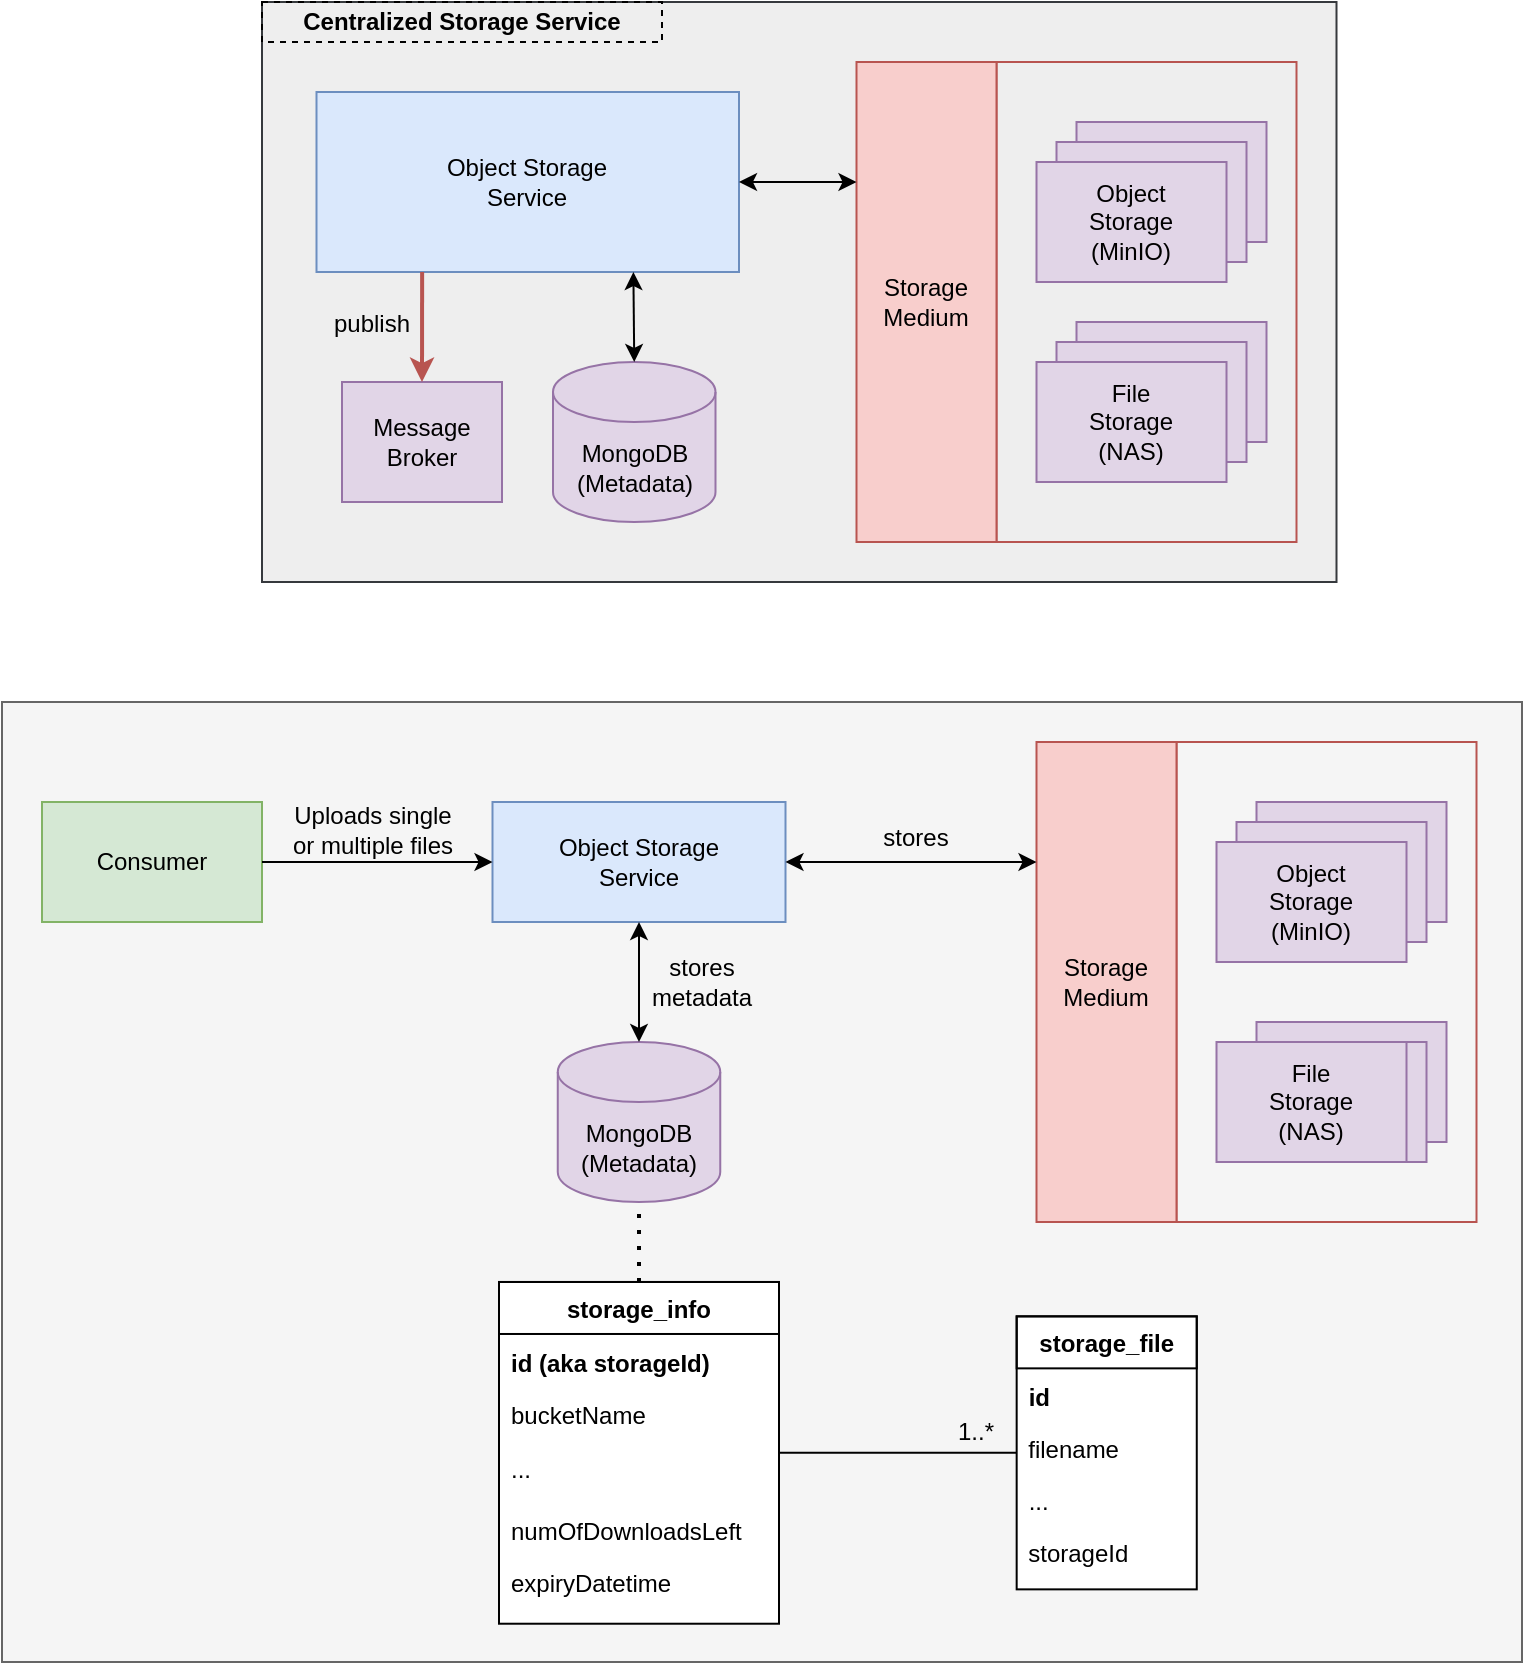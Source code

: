 <mxfile version="14.7.4" type="device"><diagram id="gi-ycD_OpRkMof07d4Xr" name="Page-1"><mxGraphModel dx="1399" dy="707" grid="1" gridSize="10" guides="1" tooltips="1" connect="1" arrows="1" fold="1" page="1" pageScale="1" pageWidth="850" pageHeight="1100" math="0" shadow="0"><root><mxCell id="0"/><mxCell id="1" parent="0"/><mxCell id="52O66GTAY4KyctBZuw4A-87" value="" style="rounded=0;whiteSpace=wrap;html=1;strokeColor=#666666;align=center;fillColor=#f5f5f5;fontColor=#333333;" vertex="1" parent="1"><mxGeometry x="40" y="370" width="760" height="480" as="geometry"/></mxCell><mxCell id="52O66GTAY4KyctBZuw4A-1" value="" style="rounded=0;whiteSpace=wrap;html=1;strokeColor=#36393d;strokeWidth=1;fillColor=#eeeeee;align=center;" vertex="1" parent="1"><mxGeometry x="170" y="20" width="537.25" height="290" as="geometry"/></mxCell><mxCell id="52O66GTAY4KyctBZuw4A-2" value="" style="rounded=0;whiteSpace=wrap;html=1;strokeColor=#b85450;fillColor=none;" vertex="1" parent="1"><mxGeometry x="537.25" y="50" width="150" height="240" as="geometry"/></mxCell><mxCell id="52O66GTAY4KyctBZuw4A-3" value="Object Storage&lt;br&gt;Service" style="rounded=0;whiteSpace=wrap;html=1;fillColor=#dae8fc;strokeColor=#6c8ebf;" vertex="1" parent="1"><mxGeometry x="197.25" y="65" width="211.25" height="90" as="geometry"/></mxCell><mxCell id="52O66GTAY4KyctBZuw4A-4" value="MongoDB&lt;br&gt;(Metadata)" style="shape=cylinder3;whiteSpace=wrap;html=1;boundedLbl=1;backgroundOutline=1;size=15;fillColor=#e1d5e7;strokeColor=#9673a6;" vertex="1" parent="1"><mxGeometry x="315.5" y="200" width="81.25" height="80" as="geometry"/></mxCell><mxCell id="52O66GTAY4KyctBZuw4A-5" value="" style="group" vertex="1" connectable="0" parent="1"><mxGeometry x="557.25" y="180" width="115" height="80" as="geometry"/></mxCell><mxCell id="52O66GTAY4KyctBZuw4A-6" value="MinIO&lt;br&gt;Cluster" style="rounded=0;whiteSpace=wrap;html=1;fillColor=#e1d5e7;strokeColor=#9673a6;" vertex="1" parent="52O66GTAY4KyctBZuw4A-5"><mxGeometry x="20" width="95" height="60" as="geometry"/></mxCell><mxCell id="52O66GTAY4KyctBZuw4A-7" value="MinIO&lt;br&gt;Cluster" style="rounded=0;whiteSpace=wrap;html=1;fillColor=#e1d5e7;strokeColor=#9673a6;" vertex="1" parent="52O66GTAY4KyctBZuw4A-5"><mxGeometry x="10" y="10" width="95" height="60" as="geometry"/></mxCell><mxCell id="52O66GTAY4KyctBZuw4A-8" value="&lt;div&gt;File&lt;/div&gt;&lt;div&gt;Storage&lt;/div&gt;&lt;div&gt;(NAS)&lt;br&gt;&lt;/div&gt;" style="rounded=0;whiteSpace=wrap;html=1;fillColor=#e1d5e7;strokeColor=#9673a6;" vertex="1" parent="52O66GTAY4KyctBZuw4A-5"><mxGeometry y="20" width="95" height="60" as="geometry"/></mxCell><mxCell id="52O66GTAY4KyctBZuw4A-9" value="" style="group" vertex="1" connectable="0" parent="1"><mxGeometry x="557.25" y="80" width="115" height="80" as="geometry"/></mxCell><mxCell id="52O66GTAY4KyctBZuw4A-10" value="MinIO&lt;br&gt;Cluster" style="rounded=0;whiteSpace=wrap;html=1;fillColor=#e1d5e7;strokeColor=#9673a6;" vertex="1" parent="52O66GTAY4KyctBZuw4A-9"><mxGeometry x="20" width="95" height="60" as="geometry"/></mxCell><mxCell id="52O66GTAY4KyctBZuw4A-11" value="MinIO&lt;br&gt;Cluster" style="rounded=0;whiteSpace=wrap;html=1;fillColor=#e1d5e7;strokeColor=#9673a6;" vertex="1" parent="52O66GTAY4KyctBZuw4A-9"><mxGeometry x="10" y="10" width="95" height="60" as="geometry"/></mxCell><mxCell id="52O66GTAY4KyctBZuw4A-12" value="&lt;div&gt;Object&lt;/div&gt;&lt;div&gt;Storage&lt;/div&gt;&lt;div&gt;(MinIO)&lt;/div&gt;" style="rounded=0;whiteSpace=wrap;html=1;fillColor=#e1d5e7;strokeColor=#9673a6;" vertex="1" parent="52O66GTAY4KyctBZuw4A-9"><mxGeometry y="20" width="95" height="60" as="geometry"/></mxCell><mxCell id="52O66GTAY4KyctBZuw4A-13" value="&lt;div&gt;Storage&lt;/div&gt;&lt;div&gt;Medium&lt;br&gt;&lt;/div&gt;" style="rounded=0;whiteSpace=wrap;html=1;fillColor=#f8cecc;strokeColor=#b85450;" vertex="1" parent="1"><mxGeometry x="467.25" y="50" width="70" height="240" as="geometry"/></mxCell><mxCell id="52O66GTAY4KyctBZuw4A-14" value="" style="endArrow=classic;startArrow=classic;html=1;exitX=1;exitY=0.5;exitDx=0;exitDy=0;entryX=0;entryY=0.25;entryDx=0;entryDy=0;" edge="1" parent="1" source="52O66GTAY4KyctBZuw4A-3" target="52O66GTAY4KyctBZuw4A-13"><mxGeometry width="50" height="50" relative="1" as="geometry"><mxPoint x="267.25" y="135" as="sourcePoint"/><mxPoint x="317.25" y="85" as="targetPoint"/></mxGeometry></mxCell><mxCell id="52O66GTAY4KyctBZuw4A-15" value="&lt;div&gt;Centralized Storage Service&lt;br&gt;&lt;/div&gt;" style="text;html=1;fillColor=none;align=center;verticalAlign=middle;whiteSpace=wrap;rounded=0;dashed=1;strokeColor=#000000;fontStyle=1" vertex="1" parent="1"><mxGeometry x="170" y="20" width="200" height="20" as="geometry"/></mxCell><mxCell id="52O66GTAY4KyctBZuw4A-16" value="" style="endArrow=classic;startArrow=classic;html=1;exitX=0.5;exitY=0;exitDx=0;exitDy=0;exitPerimeter=0;entryX=0.75;entryY=1;entryDx=0;entryDy=0;" edge="1" parent="1" source="52O66GTAY4KyctBZuw4A-4" target="52O66GTAY4KyctBZuw4A-3"><mxGeometry width="50" height="50" relative="1" as="geometry"><mxPoint x="437.25" y="220" as="sourcePoint"/><mxPoint x="377.25" y="170" as="targetPoint"/></mxGeometry></mxCell><mxCell id="52O66GTAY4KyctBZuw4A-17" value="&lt;div&gt;Message&lt;/div&gt;&lt;div&gt;Broker&lt;br&gt;&lt;/div&gt;" style="rounded=0;whiteSpace=wrap;html=1;strokeColor=#9673a6;strokeWidth=1;align=center;fillColor=#e1d5e7;" vertex="1" parent="1"><mxGeometry x="210" y="210" width="80" height="60" as="geometry"/></mxCell><mxCell id="52O66GTAY4KyctBZuw4A-18" value="" style="endArrow=classic;html=1;exitX=0.25;exitY=1;exitDx=0;exitDy=0;entryX=0.5;entryY=0;entryDx=0;entryDy=0;fillColor=#f8cecc;strokeColor=#b85450;strokeWidth=2;" edge="1" parent="1" source="52O66GTAY4KyctBZuw4A-3" target="52O66GTAY4KyctBZuw4A-17"><mxGeometry width="50" height="50" relative="1" as="geometry"><mxPoint x="357.25" y="260" as="sourcePoint"/><mxPoint x="137.25" y="230" as="targetPoint"/></mxGeometry></mxCell><mxCell id="52O66GTAY4KyctBZuw4A-19" value="publish" style="text;html=1;strokeColor=none;fillColor=none;align=center;verticalAlign=middle;whiteSpace=wrap;rounded=0;" vertex="1" parent="1"><mxGeometry x="205.25" y="171" width="40" height="20" as="geometry"/></mxCell><mxCell id="52O66GTAY4KyctBZuw4A-20" value="Object Storage&lt;br&gt;Service" style="rounded=0;whiteSpace=wrap;html=1;fillColor=#dae8fc;strokeColor=#6c8ebf;" vertex="1" parent="1"><mxGeometry x="285.25" y="420" width="146.5" height="60" as="geometry"/></mxCell><mxCell id="52O66GTAY4KyctBZuw4A-21" value="" style="rounded=0;whiteSpace=wrap;html=1;strokeColor=#b85450;fillColor=none;" vertex="1" parent="1"><mxGeometry x="627.25" y="390" width="150" height="240" as="geometry"/></mxCell><mxCell id="52O66GTAY4KyctBZuw4A-22" value="" style="group" vertex="1" connectable="0" parent="1"><mxGeometry x="647.25" y="530" width="115" height="80" as="geometry"/></mxCell><mxCell id="52O66GTAY4KyctBZuw4A-23" value="MinIO&lt;br&gt;Cluster" style="rounded=0;whiteSpace=wrap;html=1;fillColor=#e1d5e7;strokeColor=#9673a6;" vertex="1" parent="52O66GTAY4KyctBZuw4A-22"><mxGeometry x="20" width="95" height="60" as="geometry"/></mxCell><mxCell id="52O66GTAY4KyctBZuw4A-24" value="MinIO&lt;br&gt;Cluster" style="rounded=0;whiteSpace=wrap;html=1;fillColor=#e1d5e7;strokeColor=#9673a6;" vertex="1" parent="52O66GTAY4KyctBZuw4A-22"><mxGeometry x="10" y="10" width="95" height="60" as="geometry"/></mxCell><mxCell id="52O66GTAY4KyctBZuw4A-25" value="&lt;div&gt;File&lt;/div&gt;&lt;div&gt;Storage&lt;/div&gt;&lt;div&gt;(NAS)&lt;br&gt;&lt;/div&gt;" style="rounded=0;whiteSpace=wrap;html=1;fillColor=#e1d5e7;strokeColor=#9673a6;" vertex="1" parent="52O66GTAY4KyctBZuw4A-22"><mxGeometry y="10" width="95" height="60" as="geometry"/></mxCell><mxCell id="52O66GTAY4KyctBZuw4A-26" value="" style="group" vertex="1" connectable="0" parent="1"><mxGeometry x="647.25" y="420" width="115" height="80" as="geometry"/></mxCell><mxCell id="52O66GTAY4KyctBZuw4A-27" value="MinIO&lt;br&gt;Cluster" style="rounded=0;whiteSpace=wrap;html=1;fillColor=#e1d5e7;strokeColor=#9673a6;" vertex="1" parent="52O66GTAY4KyctBZuw4A-26"><mxGeometry x="20" width="95" height="60" as="geometry"/></mxCell><mxCell id="52O66GTAY4KyctBZuw4A-28" value="MinIO&lt;br&gt;Cluster" style="rounded=0;whiteSpace=wrap;html=1;fillColor=#e1d5e7;strokeColor=#9673a6;" vertex="1" parent="52O66GTAY4KyctBZuw4A-26"><mxGeometry x="10" y="10" width="95" height="60" as="geometry"/></mxCell><mxCell id="52O66GTAY4KyctBZuw4A-29" value="&lt;div&gt;Object&lt;/div&gt;&lt;div&gt;Storage&lt;/div&gt;&lt;div&gt;(MinIO)&lt;/div&gt;" style="rounded=0;whiteSpace=wrap;html=1;fillColor=#e1d5e7;strokeColor=#9673a6;" vertex="1" parent="52O66GTAY4KyctBZuw4A-26"><mxGeometry y="20" width="95" height="60" as="geometry"/></mxCell><mxCell id="52O66GTAY4KyctBZuw4A-30" value="&lt;div&gt;Storage&lt;/div&gt;&lt;div&gt;Medium&lt;br&gt;&lt;/div&gt;" style="rounded=0;whiteSpace=wrap;html=1;fillColor=#f8cecc;strokeColor=#b85450;" vertex="1" parent="1"><mxGeometry x="557.25" y="390" width="70" height="240" as="geometry"/></mxCell><mxCell id="52O66GTAY4KyctBZuw4A-31" value="" style="endArrow=classic;startArrow=classic;html=1;entryX=0;entryY=0.25;entryDx=0;entryDy=0;exitX=1;exitY=0.5;exitDx=0;exitDy=0;" edge="1" parent="1" source="52O66GTAY4KyctBZuw4A-20" target="52O66GTAY4KyctBZuw4A-30"><mxGeometry width="50" height="50" relative="1" as="geometry"><mxPoint x="500" y="490" as="sourcePoint"/><mxPoint x="550" y="440" as="targetPoint"/></mxGeometry></mxCell><mxCell id="52O66GTAY4KyctBZuw4A-32" value="stores" style="text;html=1;strokeColor=none;fillColor=none;align=center;verticalAlign=middle;whiteSpace=wrap;rounded=0;" vertex="1" parent="1"><mxGeometry x="476.75" y="428" width="40" height="20" as="geometry"/></mxCell><mxCell id="52O66GTAY4KyctBZuw4A-33" value="MongoDB&lt;br&gt;(Metadata)" style="shape=cylinder3;whiteSpace=wrap;html=1;boundedLbl=1;backgroundOutline=1;size=15;fillColor=#e1d5e7;strokeColor=#9673a6;" vertex="1" parent="1"><mxGeometry x="317.88" y="540" width="81.25" height="80" as="geometry"/></mxCell><mxCell id="52O66GTAY4KyctBZuw4A-59" value="" style="endArrow=classic;startArrow=classic;html=1;entryX=0.5;entryY=1;entryDx=0;entryDy=0;exitX=0.5;exitY=0;exitDx=0;exitDy=0;exitPerimeter=0;" edge="1" parent="1" source="52O66GTAY4KyctBZuw4A-33" target="52O66GTAY4KyctBZuw4A-20"><mxGeometry width="50" height="50" relative="1" as="geometry"><mxPoint x="400" y="630" as="sourcePoint"/><mxPoint x="450" y="580" as="targetPoint"/></mxGeometry></mxCell><mxCell id="52O66GTAY4KyctBZuw4A-60" value="stores&lt;br&gt;metadata" style="text;html=1;strokeColor=none;fillColor=none;align=center;verticalAlign=middle;whiteSpace=wrap;rounded=0;" vertex="1" parent="1"><mxGeometry x="370" y="500" width="40" height="20" as="geometry"/></mxCell><mxCell id="52O66GTAY4KyctBZuw4A-62" value="" style="endArrow=none;dashed=1;html=1;dashPattern=1 3;strokeWidth=2;exitX=0.5;exitY=0;exitDx=0;exitDy=0;entryX=0.5;entryY=1;entryDx=0;entryDy=0;entryPerimeter=0;" edge="1" parent="1" source="52O66GTAY4KyctBZuw4A-43" target="52O66GTAY4KyctBZuw4A-33"><mxGeometry width="50" height="50" relative="1" as="geometry"><mxPoint x="430" y="720" as="sourcePoint"/><mxPoint x="380" y="610" as="targetPoint"/></mxGeometry></mxCell><mxCell id="52O66GTAY4KyctBZuw4A-64" value="Consumer" style="rounded=0;whiteSpace=wrap;html=1;fillColor=#d5e8d4;strokeColor=#82b366;" vertex="1" parent="1"><mxGeometry x="60" y="420" width="110" height="60" as="geometry"/></mxCell><mxCell id="52O66GTAY4KyctBZuw4A-65" value="" style="endArrow=classic;html=1;entryX=0;entryY=0.5;entryDx=0;entryDy=0;exitX=1;exitY=0.5;exitDx=0;exitDy=0;" edge="1" parent="1" source="52O66GTAY4KyctBZuw4A-64" target="52O66GTAY4KyctBZuw4A-20"><mxGeometry width="50" height="50" relative="1" as="geometry"><mxPoint x="170" y="440" as="sourcePoint"/><mxPoint x="250" y="660" as="targetPoint"/></mxGeometry></mxCell><mxCell id="52O66GTAY4KyctBZuw4A-67" value="Uploads single or multiple files" style="text;html=1;strokeColor=none;fillColor=none;align=center;verticalAlign=middle;whiteSpace=wrap;rounded=0;" vertex="1" parent="1"><mxGeometry x="180" y="424" width="91" height="20" as="geometry"/></mxCell><mxCell id="52O66GTAY4KyctBZuw4A-84" value="" style="endArrow=none;html=1;exitX=1;exitY=0.5;exitDx=0;exitDy=0;entryX=0;entryY=0.5;entryDx=0;entryDy=0;" edge="1" parent="1" source="52O66GTAY4KyctBZuw4A-43" target="52O66GTAY4KyctBZuw4A-71"><mxGeometry width="50" height="50" relative="1" as="geometry"><mxPoint x="460" y="801" as="sourcePoint"/><mxPoint x="470" y="731" as="targetPoint"/></mxGeometry></mxCell><mxCell id="52O66GTAY4KyctBZuw4A-86" value="1..*" style="text;html=1;strokeColor=none;fillColor=none;align=center;verticalAlign=middle;whiteSpace=wrap;rounded=0;" vertex="1" parent="1"><mxGeometry x="507.13" y="725" width="40" height="20" as="geometry"/></mxCell><mxCell id="52O66GTAY4KyctBZuw4A-88" value="" style="group" vertex="1" connectable="0" parent="1"><mxGeometry x="547.13" y="677.18" width="90.25" height="136.5" as="geometry"/></mxCell><mxCell id="52O66GTAY4KyctBZuw4A-71" value="" style="rounded=0;whiteSpace=wrap;html=1;" vertex="1" parent="52O66GTAY4KyctBZuw4A-88"><mxGeometry x="0.205" width="90.045" height="136.5" as="geometry"/></mxCell><mxCell id="52O66GTAY4KyctBZuw4A-75" value="..." style="text;strokeColor=none;fillColor=none;align=left;verticalAlign=top;spacingLeft=4;spacingRight=4;overflow=hidden;rotatable=0;points=[[0,0.5],[1,0.5]];portConstraint=eastwest;" vertex="1" parent="52O66GTAY4KyctBZuw4A-88"><mxGeometry x="0.205" y="79" width="90.045" height="26" as="geometry"/></mxCell><mxCell id="52O66GTAY4KyctBZuw4A-76" value="storage_file" style="text;fillColor=none;align=center;verticalAlign=top;spacingLeft=4;spacingRight=4;overflow=hidden;rotatable=0;points=[[0,0.5],[1,0.5]];portConstraint=eastwest;fontStyle=1;strokeColor=#000000;" vertex="1" parent="52O66GTAY4KyctBZuw4A-88"><mxGeometry x="0.205" width="90.045" height="26" as="geometry"/></mxCell><mxCell id="52O66GTAY4KyctBZuw4A-77" value="id" style="text;strokeColor=none;fillColor=none;align=left;verticalAlign=top;spacingLeft=4;spacingRight=4;overflow=hidden;rotatable=0;points=[[0,0.5],[1,0.5]];portConstraint=eastwest;fontStyle=1" vertex="1" parent="52O66GTAY4KyctBZuw4A-88"><mxGeometry x="0.205" y="27" width="90.045" height="26" as="geometry"/></mxCell><mxCell id="52O66GTAY4KyctBZuw4A-79" value="filename" style="text;strokeColor=none;fillColor=none;align=left;verticalAlign=top;spacingLeft=4;spacingRight=4;overflow=hidden;rotatable=0;points=[[0,0.5],[1,0.5]];portConstraint=eastwest;" vertex="1" parent="52O66GTAY4KyctBZuw4A-88"><mxGeometry y="53" width="90.045" height="26" as="geometry"/></mxCell><mxCell id="52O66GTAY4KyctBZuw4A-80" value="storageId" style="text;strokeColor=none;fillColor=none;align=left;verticalAlign=top;spacingLeft=4;spacingRight=4;overflow=hidden;rotatable=0;points=[[0,0.5],[1,0.5]];portConstraint=eastwest;" vertex="1" parent="52O66GTAY4KyctBZuw4A-88"><mxGeometry y="105" width="90.045" height="26" as="geometry"/></mxCell><mxCell id="52O66GTAY4KyctBZuw4A-89" value="" style="group" vertex="1" connectable="0" parent="1"><mxGeometry x="288.5" y="659.99" width="140" height="170.87" as="geometry"/></mxCell><mxCell id="52O66GTAY4KyctBZuw4A-43" value="" style="rounded=0;whiteSpace=wrap;html=1;" vertex="1" parent="52O66GTAY4KyctBZuw4A-89"><mxGeometry width="140" height="170.87" as="geometry"/></mxCell><mxCell id="52O66GTAY4KyctBZuw4A-39" value="..." style="text;strokeColor=none;fillColor=none;align=left;verticalAlign=top;spacingLeft=4;spacingRight=4;overflow=hidden;rotatable=0;points=[[0,0.5],[1,0.5]];portConstraint=eastwest;" vertex="1" parent="52O66GTAY4KyctBZuw4A-89"><mxGeometry y="80" width="131.5" height="26" as="geometry"/></mxCell><mxCell id="52O66GTAY4KyctBZuw4A-40" value="numOfDownloadsLeft" style="text;strokeColor=none;fillColor=none;align=left;verticalAlign=top;spacingLeft=4;spacingRight=4;overflow=hidden;rotatable=0;points=[[0,0.5],[1,0.5]];portConstraint=eastwest;" vertex="1" parent="52O66GTAY4KyctBZuw4A-89"><mxGeometry y="110.87" width="131.5" height="26" as="geometry"/></mxCell><mxCell id="52O66GTAY4KyctBZuw4A-41" value="expiryDatetime" style="text;strokeColor=none;fillColor=none;align=left;verticalAlign=top;spacingLeft=4;spacingRight=4;overflow=hidden;rotatable=0;points=[[0,0.5],[1,0.5]];portConstraint=eastwest;" vertex="1" parent="52O66GTAY4KyctBZuw4A-89"><mxGeometry y="136.87" width="131.5" height="26" as="geometry"/></mxCell><mxCell id="52O66GTAY4KyctBZuw4A-44" value="storage_info" style="text;fillColor=none;align=center;verticalAlign=top;spacingLeft=4;spacingRight=4;overflow=hidden;rotatable=0;points=[[0,0.5],[1,0.5]];portConstraint=eastwest;fontStyle=1;strokeColor=#000000;" vertex="1" parent="52O66GTAY4KyctBZuw4A-89"><mxGeometry width="140" height="26" as="geometry"/></mxCell><mxCell id="52O66GTAY4KyctBZuw4A-45" value="id (aka storageId)" style="text;strokeColor=none;fillColor=none;align=left;verticalAlign=top;spacingLeft=4;spacingRight=4;overflow=hidden;rotatable=0;points=[[0,0.5],[1,0.5]];portConstraint=eastwest;fontStyle=1" vertex="1" parent="52O66GTAY4KyctBZuw4A-89"><mxGeometry y="27" width="131.5" height="26" as="geometry"/></mxCell><mxCell id="52O66GTAY4KyctBZuw4A-46" value="bucketName" style="text;strokeColor=none;fillColor=none;align=left;verticalAlign=top;spacingLeft=4;spacingRight=4;overflow=hidden;rotatable=0;points=[[0,0.5],[1,0.5]];portConstraint=eastwest;" vertex="1" parent="52O66GTAY4KyctBZuw4A-89"><mxGeometry y="53" width="131.5" height="26" as="geometry"/></mxCell></root></mxGraphModel></diagram></mxfile>